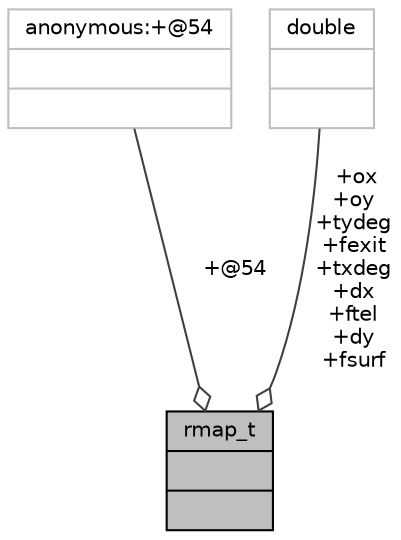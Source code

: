 digraph "rmap_t"
{
 // INTERACTIVE_SVG=YES
  bgcolor="transparent";
  edge [fontname="Helvetica",fontsize="10",labelfontname="Helvetica",labelfontsize="10"];
  node [fontname="Helvetica",fontsize="10",shape=record];
  Node46 [label="{rmap_t\n||}",height=0.2,width=0.4,color="black", fillcolor="grey75", style="filled", fontcolor="black"];
  Node47 -> Node46 [color="grey25",fontsize="10",style="solid",label=" +@54" ,arrowhead="odiamond",fontname="Helvetica"];
  Node47 [label="{anonymous:+@54\n||}",height=0.2,width=0.4,color="grey75"];
  Node48 -> Node46 [color="grey25",fontsize="10",style="solid",label=" +ox\n+oy\n+tydeg\n+fexit\n+txdeg\n+dx\n+ftel\n+dy\n+fsurf" ,arrowhead="odiamond",fontname="Helvetica"];
  Node48 [label="{double\n||}",height=0.2,width=0.4,color="grey75"];
}
